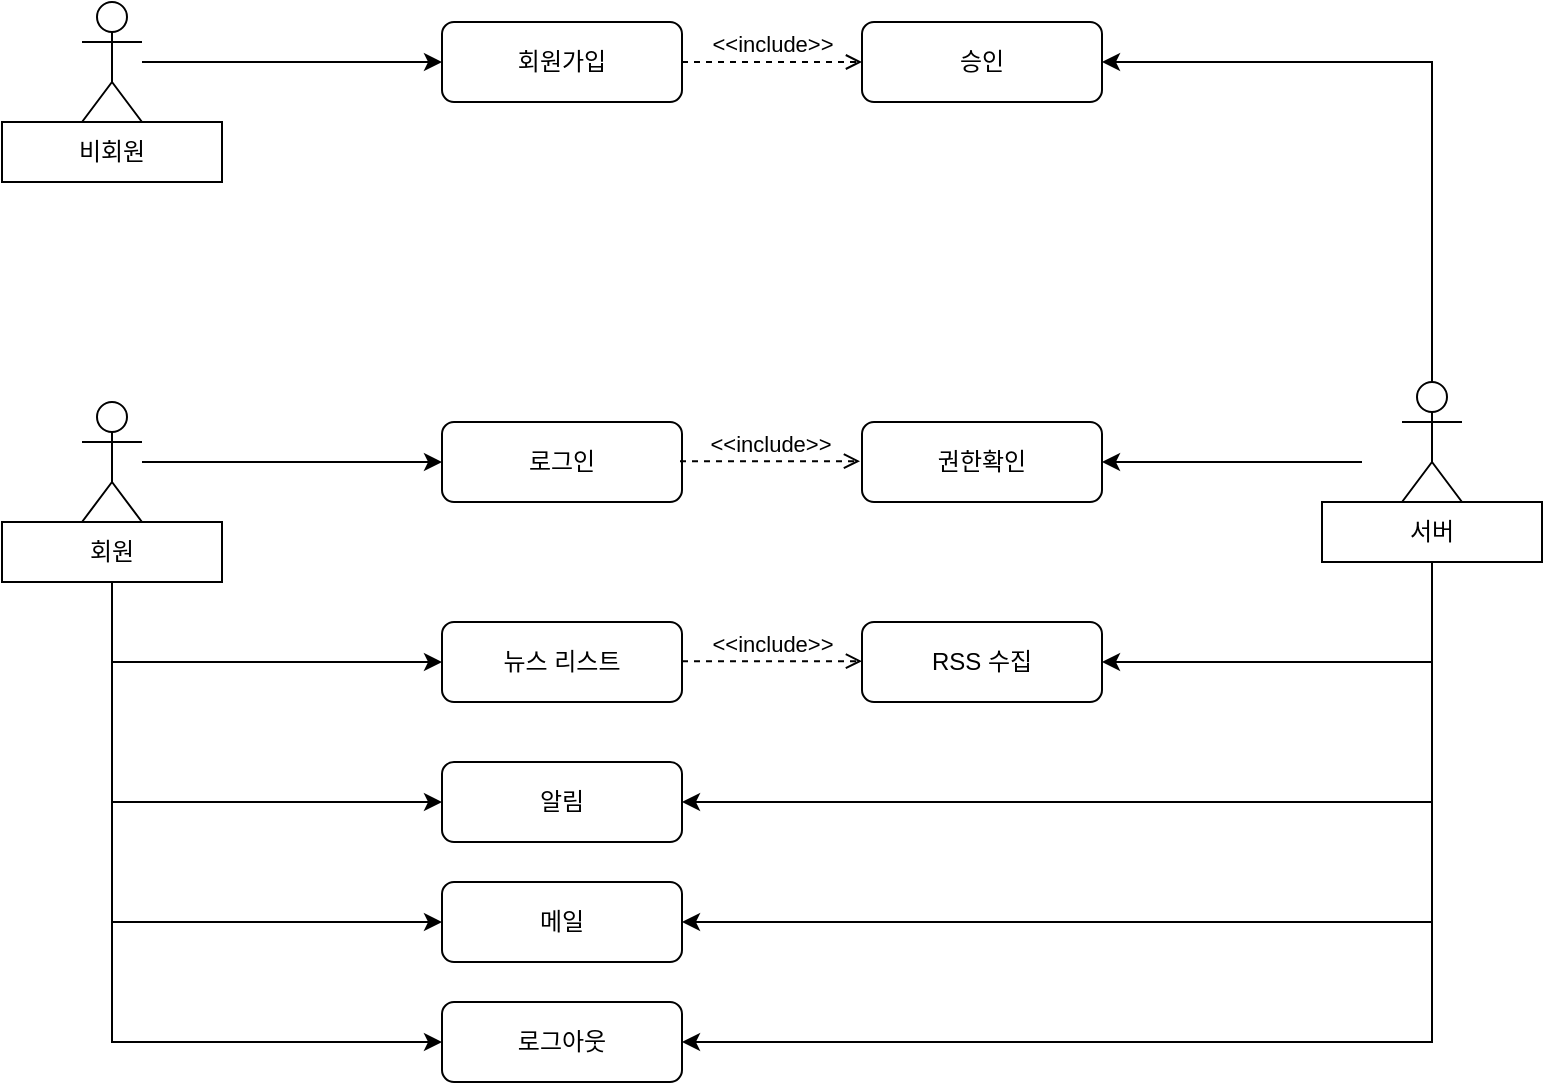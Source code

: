 <mxfile version="21.6.1" type="device">
  <diagram name="페이지-1" id="LORfEnHye_Fi2HcgJ1mP">
    <mxGraphModel dx="1195" dy="630" grid="1" gridSize="10" guides="1" tooltips="1" connect="1" arrows="1" fold="1" page="1" pageScale="1" pageWidth="827" pageHeight="1169" math="0" shadow="0">
      <root>
        <mxCell id="0" />
        <mxCell id="1" parent="0" />
        <mxCell id="xfLyyM9CC1lWO_eXm2fw-1" value="Actor" style="shape=umlActor;verticalLabelPosition=bottom;verticalAlign=top;html=1;outlineConnect=0;" vertex="1" parent="1">
          <mxGeometry x="70" y="270" width="30" height="60" as="geometry" />
        </mxCell>
        <mxCell id="xfLyyM9CC1lWO_eXm2fw-23" value="회원" style="rounded=0;whiteSpace=wrap;html=1;" vertex="1" parent="1">
          <mxGeometry x="30" y="330" width="110" height="30" as="geometry" />
        </mxCell>
        <mxCell id="xfLyyM9CC1lWO_eXm2fw-2" value="Actor" style="shape=umlActor;verticalLabelPosition=bottom;verticalAlign=top;html=1;outlineConnect=0;" vertex="1" parent="1">
          <mxGeometry x="730" y="260" width="30" height="60" as="geometry" />
        </mxCell>
        <mxCell id="xfLyyM9CC1lWO_eXm2fw-24" value="서버" style="rounded=0;whiteSpace=wrap;html=1;" vertex="1" parent="1">
          <mxGeometry x="690" y="320" width="110" height="30" as="geometry" />
        </mxCell>
        <mxCell id="xfLyyM9CC1lWO_eXm2fw-3" value="회원가입" style="rounded=1;whiteSpace=wrap;html=1;" vertex="1" parent="1">
          <mxGeometry x="250" y="80" width="120" height="40" as="geometry" />
        </mxCell>
        <mxCell id="xfLyyM9CC1lWO_eXm2fw-4" value="Actor" style="shape=umlActor;verticalLabelPosition=bottom;verticalAlign=top;html=1;outlineConnect=0;" vertex="1" parent="1">
          <mxGeometry x="70" y="70" width="30" height="60" as="geometry" />
        </mxCell>
        <mxCell id="xfLyyM9CC1lWO_eXm2fw-5" value="" style="endArrow=classic;html=1;rounded=0;entryX=0;entryY=0.5;entryDx=0;entryDy=0;" edge="1" parent="1" source="xfLyyM9CC1lWO_eXm2fw-4" target="xfLyyM9CC1lWO_eXm2fw-3">
          <mxGeometry width="50" height="50" relative="1" as="geometry">
            <mxPoint x="160" y="120" as="sourcePoint" />
            <mxPoint x="210" y="70" as="targetPoint" />
          </mxGeometry>
        </mxCell>
        <mxCell id="xfLyyM9CC1lWO_eXm2fw-6" value="" style="endArrow=classic;html=1;rounded=0;entryX=1;entryY=0.5;entryDx=0;entryDy=0;" edge="1" parent="1" source="xfLyyM9CC1lWO_eXm2fw-2" target="xfLyyM9CC1lWO_eXm2fw-7">
          <mxGeometry width="50" height="50" relative="1" as="geometry">
            <mxPoint x="520" y="265" as="sourcePoint" />
            <mxPoint x="570" y="215" as="targetPoint" />
            <Array as="points">
              <mxPoint x="745" y="100" />
            </Array>
          </mxGeometry>
        </mxCell>
        <mxCell id="xfLyyM9CC1lWO_eXm2fw-7" value="승인" style="rounded=1;whiteSpace=wrap;html=1;" vertex="1" parent="1">
          <mxGeometry x="460" y="80" width="120" height="40" as="geometry" />
        </mxCell>
        <mxCell id="xfLyyM9CC1lWO_eXm2fw-8" value="권한확인" style="rounded=1;whiteSpace=wrap;html=1;" vertex="1" parent="1">
          <mxGeometry x="460" y="280" width="120" height="40" as="geometry" />
        </mxCell>
        <mxCell id="xfLyyM9CC1lWO_eXm2fw-9" value="로그인" style="rounded=1;whiteSpace=wrap;html=1;" vertex="1" parent="1">
          <mxGeometry x="250" y="280" width="120" height="40" as="geometry" />
        </mxCell>
        <mxCell id="xfLyyM9CC1lWO_eXm2fw-10" value="" style="endArrow=classic;html=1;rounded=0;entryX=1;entryY=0.5;entryDx=0;entryDy=0;" edge="1" parent="1" target="xfLyyM9CC1lWO_eXm2fw-8">
          <mxGeometry width="50" height="50" relative="1" as="geometry">
            <mxPoint x="710" y="300" as="sourcePoint" />
            <mxPoint x="590" y="110" as="targetPoint" />
            <Array as="points">
              <mxPoint x="630" y="300" />
            </Array>
          </mxGeometry>
        </mxCell>
        <mxCell id="xfLyyM9CC1lWO_eXm2fw-11" value="" style="endArrow=classic;html=1;rounded=0;entryX=0;entryY=0.5;entryDx=0;entryDy=0;" edge="1" parent="1" source="xfLyyM9CC1lWO_eXm2fw-1" target="xfLyyM9CC1lWO_eXm2fw-9">
          <mxGeometry width="50" height="50" relative="1" as="geometry">
            <mxPoint x="110" y="110" as="sourcePoint" />
            <mxPoint x="260" y="110" as="targetPoint" />
          </mxGeometry>
        </mxCell>
        <mxCell id="xfLyyM9CC1lWO_eXm2fw-12" value="뉴스 리스트" style="rounded=1;whiteSpace=wrap;html=1;" vertex="1" parent="1">
          <mxGeometry x="250" y="380" width="120" height="40" as="geometry" />
        </mxCell>
        <mxCell id="xfLyyM9CC1lWO_eXm2fw-13" value="" style="endArrow=classic;html=1;rounded=0;entryX=0;entryY=0.5;entryDx=0;entryDy=0;exitX=0.5;exitY=1;exitDx=0;exitDy=0;" edge="1" parent="1" source="xfLyyM9CC1lWO_eXm2fw-23" target="xfLyyM9CC1lWO_eXm2fw-12">
          <mxGeometry width="50" height="50" relative="1" as="geometry">
            <mxPoint x="100" y="300" as="sourcePoint" />
            <mxPoint x="260" y="310" as="targetPoint" />
            <Array as="points">
              <mxPoint x="85" y="400" />
            </Array>
          </mxGeometry>
        </mxCell>
        <mxCell id="xfLyyM9CC1lWO_eXm2fw-14" value="RSS 수집" style="rounded=1;whiteSpace=wrap;html=1;" vertex="1" parent="1">
          <mxGeometry x="460" y="380" width="120" height="40" as="geometry" />
        </mxCell>
        <mxCell id="xfLyyM9CC1lWO_eXm2fw-15" value="알림" style="rounded=1;whiteSpace=wrap;html=1;" vertex="1" parent="1">
          <mxGeometry x="250" y="450" width="120" height="40" as="geometry" />
        </mxCell>
        <mxCell id="xfLyyM9CC1lWO_eXm2fw-16" value="메일" style="rounded=1;whiteSpace=wrap;html=1;" vertex="1" parent="1">
          <mxGeometry x="250" y="510" width="120" height="40" as="geometry" />
        </mxCell>
        <mxCell id="xfLyyM9CC1lWO_eXm2fw-17" value="" style="endArrow=classic;html=1;rounded=0;entryX=1;entryY=0.5;entryDx=0;entryDy=0;exitX=0.5;exitY=1;exitDx=0;exitDy=0;" edge="1" parent="1" source="xfLyyM9CC1lWO_eXm2fw-24" target="xfLyyM9CC1lWO_eXm2fw-14">
          <mxGeometry width="50" height="50" relative="1" as="geometry">
            <mxPoint x="670" y="300" as="sourcePoint" />
            <mxPoint x="590" y="310" as="targetPoint" />
            <Array as="points">
              <mxPoint x="745" y="400" />
            </Array>
          </mxGeometry>
        </mxCell>
        <mxCell id="xfLyyM9CC1lWO_eXm2fw-18" value="" style="endArrow=classic;html=1;rounded=0;entryX=1;entryY=0.5;entryDx=0;entryDy=0;exitX=0.5;exitY=1;exitDx=0;exitDy=0;" edge="1" parent="1" source="xfLyyM9CC1lWO_eXm2fw-24" target="xfLyyM9CC1lWO_eXm2fw-15">
          <mxGeometry width="50" height="50" relative="1" as="geometry">
            <mxPoint x="670" y="300" as="sourcePoint" />
            <mxPoint x="590" y="410" as="targetPoint" />
            <Array as="points">
              <mxPoint x="745" y="470" />
            </Array>
          </mxGeometry>
        </mxCell>
        <mxCell id="xfLyyM9CC1lWO_eXm2fw-19" value="" style="endArrow=classic;html=1;rounded=0;entryX=1;entryY=0.5;entryDx=0;entryDy=0;exitX=0.5;exitY=1;exitDx=0;exitDy=0;" edge="1" parent="1" source="xfLyyM9CC1lWO_eXm2fw-24" target="xfLyyM9CC1lWO_eXm2fw-16">
          <mxGeometry width="50" height="50" relative="1" as="geometry">
            <mxPoint x="670" y="360" as="sourcePoint" />
            <mxPoint x="440" y="530" as="targetPoint" />
            <Array as="points">
              <mxPoint x="745" y="530" />
            </Array>
          </mxGeometry>
        </mxCell>
        <mxCell id="xfLyyM9CC1lWO_eXm2fw-20" value="" style="endArrow=classic;html=1;rounded=0;entryX=0;entryY=0.5;entryDx=0;entryDy=0;exitX=0.5;exitY=1;exitDx=0;exitDy=0;" edge="1" parent="1" source="xfLyyM9CC1lWO_eXm2fw-23" target="xfLyyM9CC1lWO_eXm2fw-15">
          <mxGeometry width="50" height="50" relative="1" as="geometry">
            <mxPoint x="100" y="300" as="sourcePoint" />
            <mxPoint x="240" y="430" as="targetPoint" />
            <Array as="points">
              <mxPoint x="85" y="470" />
            </Array>
          </mxGeometry>
        </mxCell>
        <mxCell id="xfLyyM9CC1lWO_eXm2fw-21" value="" style="endArrow=classic;html=1;rounded=0;entryX=0;entryY=0.5;entryDx=0;entryDy=0;exitX=0.5;exitY=1;exitDx=0;exitDy=0;" edge="1" parent="1" source="xfLyyM9CC1lWO_eXm2fw-23" target="xfLyyM9CC1lWO_eXm2fw-16">
          <mxGeometry width="50" height="50" relative="1" as="geometry">
            <mxPoint x="100" y="300" as="sourcePoint" />
            <mxPoint x="260" y="480" as="targetPoint" />
            <Array as="points">
              <mxPoint x="85" y="530" />
            </Array>
          </mxGeometry>
        </mxCell>
        <mxCell id="xfLyyM9CC1lWO_eXm2fw-22" value="비회원" style="rounded=0;whiteSpace=wrap;html=1;" vertex="1" parent="1">
          <mxGeometry x="30" y="130" width="110" height="30" as="geometry" />
        </mxCell>
        <mxCell id="xfLyyM9CC1lWO_eXm2fw-25" value="로그아웃" style="rounded=1;whiteSpace=wrap;html=1;" vertex="1" parent="1">
          <mxGeometry x="250" y="570" width="120" height="40" as="geometry" />
        </mxCell>
        <mxCell id="xfLyyM9CC1lWO_eXm2fw-26" value="" style="endArrow=classic;html=1;rounded=0;entryX=0;entryY=0.5;entryDx=0;entryDy=0;exitX=0.5;exitY=1;exitDx=0;exitDy=0;" edge="1" parent="1" source="xfLyyM9CC1lWO_eXm2fw-23" target="xfLyyM9CC1lWO_eXm2fw-25">
          <mxGeometry width="50" height="50" relative="1" as="geometry">
            <mxPoint x="110" y="310" as="sourcePoint" />
            <mxPoint x="260" y="540" as="targetPoint" />
            <Array as="points">
              <mxPoint x="85" y="590" />
            </Array>
          </mxGeometry>
        </mxCell>
        <mxCell id="xfLyyM9CC1lWO_eXm2fw-32" value="&amp;lt;&amp;lt;include&amp;gt;&amp;gt;" style="html=1;verticalAlign=bottom;labelBackgroundColor=none;endArrow=open;endFill=0;dashed=1;rounded=0;exitX=1;exitY=0.5;exitDx=0;exitDy=0;entryX=0;entryY=0.5;entryDx=0;entryDy=0;" edge="1" parent="1" source="xfLyyM9CC1lWO_eXm2fw-3" target="xfLyyM9CC1lWO_eXm2fw-7">
          <mxGeometry width="160" relative="1" as="geometry">
            <mxPoint x="380" y="144.58" as="sourcePoint" />
            <mxPoint x="540" y="144.58" as="targetPoint" />
          </mxGeometry>
        </mxCell>
        <mxCell id="xfLyyM9CC1lWO_eXm2fw-33" value="&amp;lt;&amp;lt;include&amp;gt;&amp;gt;" style="html=1;verticalAlign=bottom;labelBackgroundColor=none;endArrow=open;endFill=0;dashed=1;rounded=0;exitX=1;exitY=0.5;exitDx=0;exitDy=0;entryX=0;entryY=0.5;entryDx=0;entryDy=0;" edge="1" parent="1">
          <mxGeometry width="160" relative="1" as="geometry">
            <mxPoint x="369" y="299.58" as="sourcePoint" />
            <mxPoint x="459" y="299.58" as="targetPoint" />
          </mxGeometry>
        </mxCell>
        <mxCell id="xfLyyM9CC1lWO_eXm2fw-34" value="&amp;lt;&amp;lt;include&amp;gt;&amp;gt;" style="html=1;verticalAlign=bottom;labelBackgroundColor=none;endArrow=open;endFill=0;dashed=1;rounded=0;exitX=1;exitY=0.5;exitDx=0;exitDy=0;entryX=0;entryY=0.5;entryDx=0;entryDy=0;" edge="1" parent="1">
          <mxGeometry width="160" relative="1" as="geometry">
            <mxPoint x="370" y="399.58" as="sourcePoint" />
            <mxPoint x="460" y="399.58" as="targetPoint" />
          </mxGeometry>
        </mxCell>
        <mxCell id="xfLyyM9CC1lWO_eXm2fw-36" value="" style="endArrow=classic;html=1;rounded=0;entryX=1;entryY=0.5;entryDx=0;entryDy=0;exitX=0.5;exitY=1;exitDx=0;exitDy=0;" edge="1" parent="1">
          <mxGeometry width="50" height="50" relative="1" as="geometry">
            <mxPoint x="745" y="410" as="sourcePoint" />
            <mxPoint x="370" y="590" as="targetPoint" />
            <Array as="points">
              <mxPoint x="745" y="590" />
            </Array>
          </mxGeometry>
        </mxCell>
      </root>
    </mxGraphModel>
  </diagram>
</mxfile>
